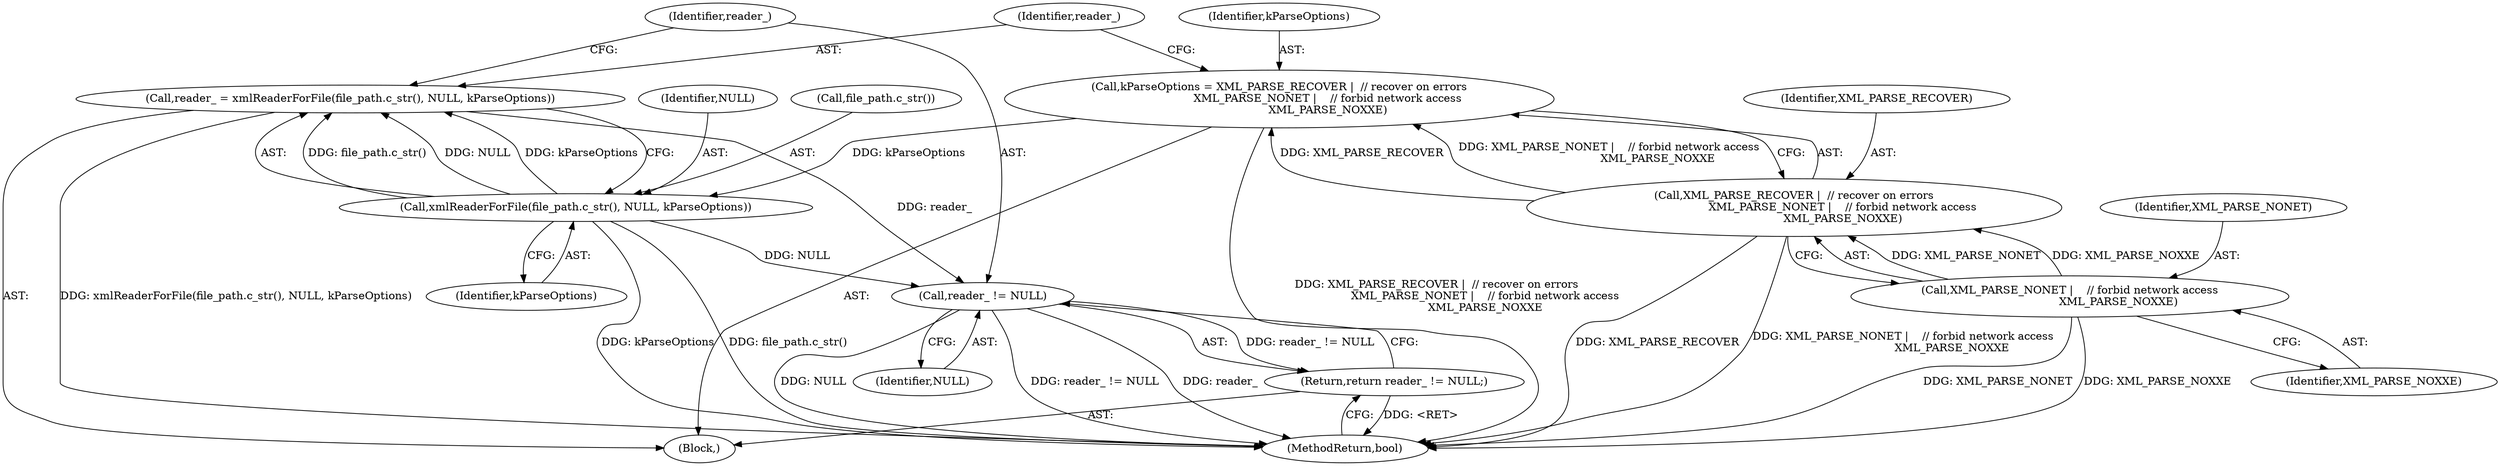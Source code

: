 digraph "1_Chrome_ce1446c00f0fd8f5a3b00727421be2124cb7370f_0@API" {
"1000114" [label="(Call,reader_ = xmlReaderForFile(file_path.c_str(), NULL, kParseOptions))"];
"1000116" [label="(Call,xmlReaderForFile(file_path.c_str(), NULL, kParseOptions))"];
"1000107" [label="(Call,kParseOptions = XML_PARSE_RECOVER |  // recover on errors\n                            XML_PARSE_NONET |    // forbid network access\n                            XML_PARSE_NOXXE)"];
"1000109" [label="(Call,XML_PARSE_RECOVER |  // recover on errors\n                            XML_PARSE_NONET |    // forbid network access\n                            XML_PARSE_NOXXE)"];
"1000111" [label="(Call,XML_PARSE_NONET |    // forbid network access\n                            XML_PARSE_NOXXE)"];
"1000121" [label="(Call,reader_ != NULL)"];
"1000120" [label="(Return,return reader_ != NULL;)"];
"1000116" [label="(Call,xmlReaderForFile(file_path.c_str(), NULL, kParseOptions))"];
"1000118" [label="(Identifier,NULL)"];
"1000124" [label="(MethodReturn,bool)"];
"1000119" [label="(Identifier,kParseOptions)"];
"1000114" [label="(Call,reader_ = xmlReaderForFile(file_path.c_str(), NULL, kParseOptions))"];
"1000109" [label="(Call,XML_PARSE_RECOVER |  // recover on errors\n                            XML_PARSE_NONET |    // forbid network access\n                            XML_PARSE_NOXXE)"];
"1000113" [label="(Identifier,XML_PARSE_NOXXE)"];
"1000115" [label="(Identifier,reader_)"];
"1000120" [label="(Return,return reader_ != NULL;)"];
"1000107" [label="(Call,kParseOptions = XML_PARSE_RECOVER |  // recover on errors\n                            XML_PARSE_NONET |    // forbid network access\n                            XML_PARSE_NOXXE)"];
"1000121" [label="(Call,reader_ != NULL)"];
"1000117" [label="(Call,file_path.c_str())"];
"1000105" [label="(Block,)"];
"1000108" [label="(Identifier,kParseOptions)"];
"1000122" [label="(Identifier,reader_)"];
"1000112" [label="(Identifier,XML_PARSE_NONET)"];
"1000123" [label="(Identifier,NULL)"];
"1000110" [label="(Identifier,XML_PARSE_RECOVER)"];
"1000111" [label="(Call,XML_PARSE_NONET |    // forbid network access\n                            XML_PARSE_NOXXE)"];
"1000114" -> "1000105"  [label="AST: "];
"1000114" -> "1000116"  [label="CFG: "];
"1000115" -> "1000114"  [label="AST: "];
"1000116" -> "1000114"  [label="AST: "];
"1000122" -> "1000114"  [label="CFG: "];
"1000114" -> "1000124"  [label="DDG: xmlReaderForFile(file_path.c_str(), NULL, kParseOptions)"];
"1000116" -> "1000114"  [label="DDG: file_path.c_str()"];
"1000116" -> "1000114"  [label="DDG: NULL"];
"1000116" -> "1000114"  [label="DDG: kParseOptions"];
"1000114" -> "1000121"  [label="DDG: reader_"];
"1000116" -> "1000119"  [label="CFG: "];
"1000117" -> "1000116"  [label="AST: "];
"1000118" -> "1000116"  [label="AST: "];
"1000119" -> "1000116"  [label="AST: "];
"1000116" -> "1000124"  [label="DDG: file_path.c_str()"];
"1000116" -> "1000124"  [label="DDG: kParseOptions"];
"1000107" -> "1000116"  [label="DDG: kParseOptions"];
"1000116" -> "1000121"  [label="DDG: NULL"];
"1000107" -> "1000105"  [label="AST: "];
"1000107" -> "1000109"  [label="CFG: "];
"1000108" -> "1000107"  [label="AST: "];
"1000109" -> "1000107"  [label="AST: "];
"1000115" -> "1000107"  [label="CFG: "];
"1000107" -> "1000124"  [label="DDG: XML_PARSE_RECOVER |  // recover on errors\n                            XML_PARSE_NONET |    // forbid network access\n                            XML_PARSE_NOXXE"];
"1000109" -> "1000107"  [label="DDG: XML_PARSE_RECOVER"];
"1000109" -> "1000107"  [label="DDG: XML_PARSE_NONET |    // forbid network access\n                            XML_PARSE_NOXXE"];
"1000109" -> "1000111"  [label="CFG: "];
"1000110" -> "1000109"  [label="AST: "];
"1000111" -> "1000109"  [label="AST: "];
"1000109" -> "1000124"  [label="DDG: XML_PARSE_RECOVER"];
"1000109" -> "1000124"  [label="DDG: XML_PARSE_NONET |    // forbid network access\n                            XML_PARSE_NOXXE"];
"1000111" -> "1000109"  [label="DDG: XML_PARSE_NONET"];
"1000111" -> "1000109"  [label="DDG: XML_PARSE_NOXXE"];
"1000111" -> "1000113"  [label="CFG: "];
"1000112" -> "1000111"  [label="AST: "];
"1000113" -> "1000111"  [label="AST: "];
"1000111" -> "1000124"  [label="DDG: XML_PARSE_NONET"];
"1000111" -> "1000124"  [label="DDG: XML_PARSE_NOXXE"];
"1000121" -> "1000120"  [label="AST: "];
"1000121" -> "1000123"  [label="CFG: "];
"1000122" -> "1000121"  [label="AST: "];
"1000123" -> "1000121"  [label="AST: "];
"1000120" -> "1000121"  [label="CFG: "];
"1000121" -> "1000124"  [label="DDG: NULL"];
"1000121" -> "1000124"  [label="DDG: reader_ != NULL"];
"1000121" -> "1000124"  [label="DDG: reader_"];
"1000121" -> "1000120"  [label="DDG: reader_ != NULL"];
"1000120" -> "1000105"  [label="AST: "];
"1000124" -> "1000120"  [label="CFG: "];
"1000120" -> "1000124"  [label="DDG: <RET>"];
}
